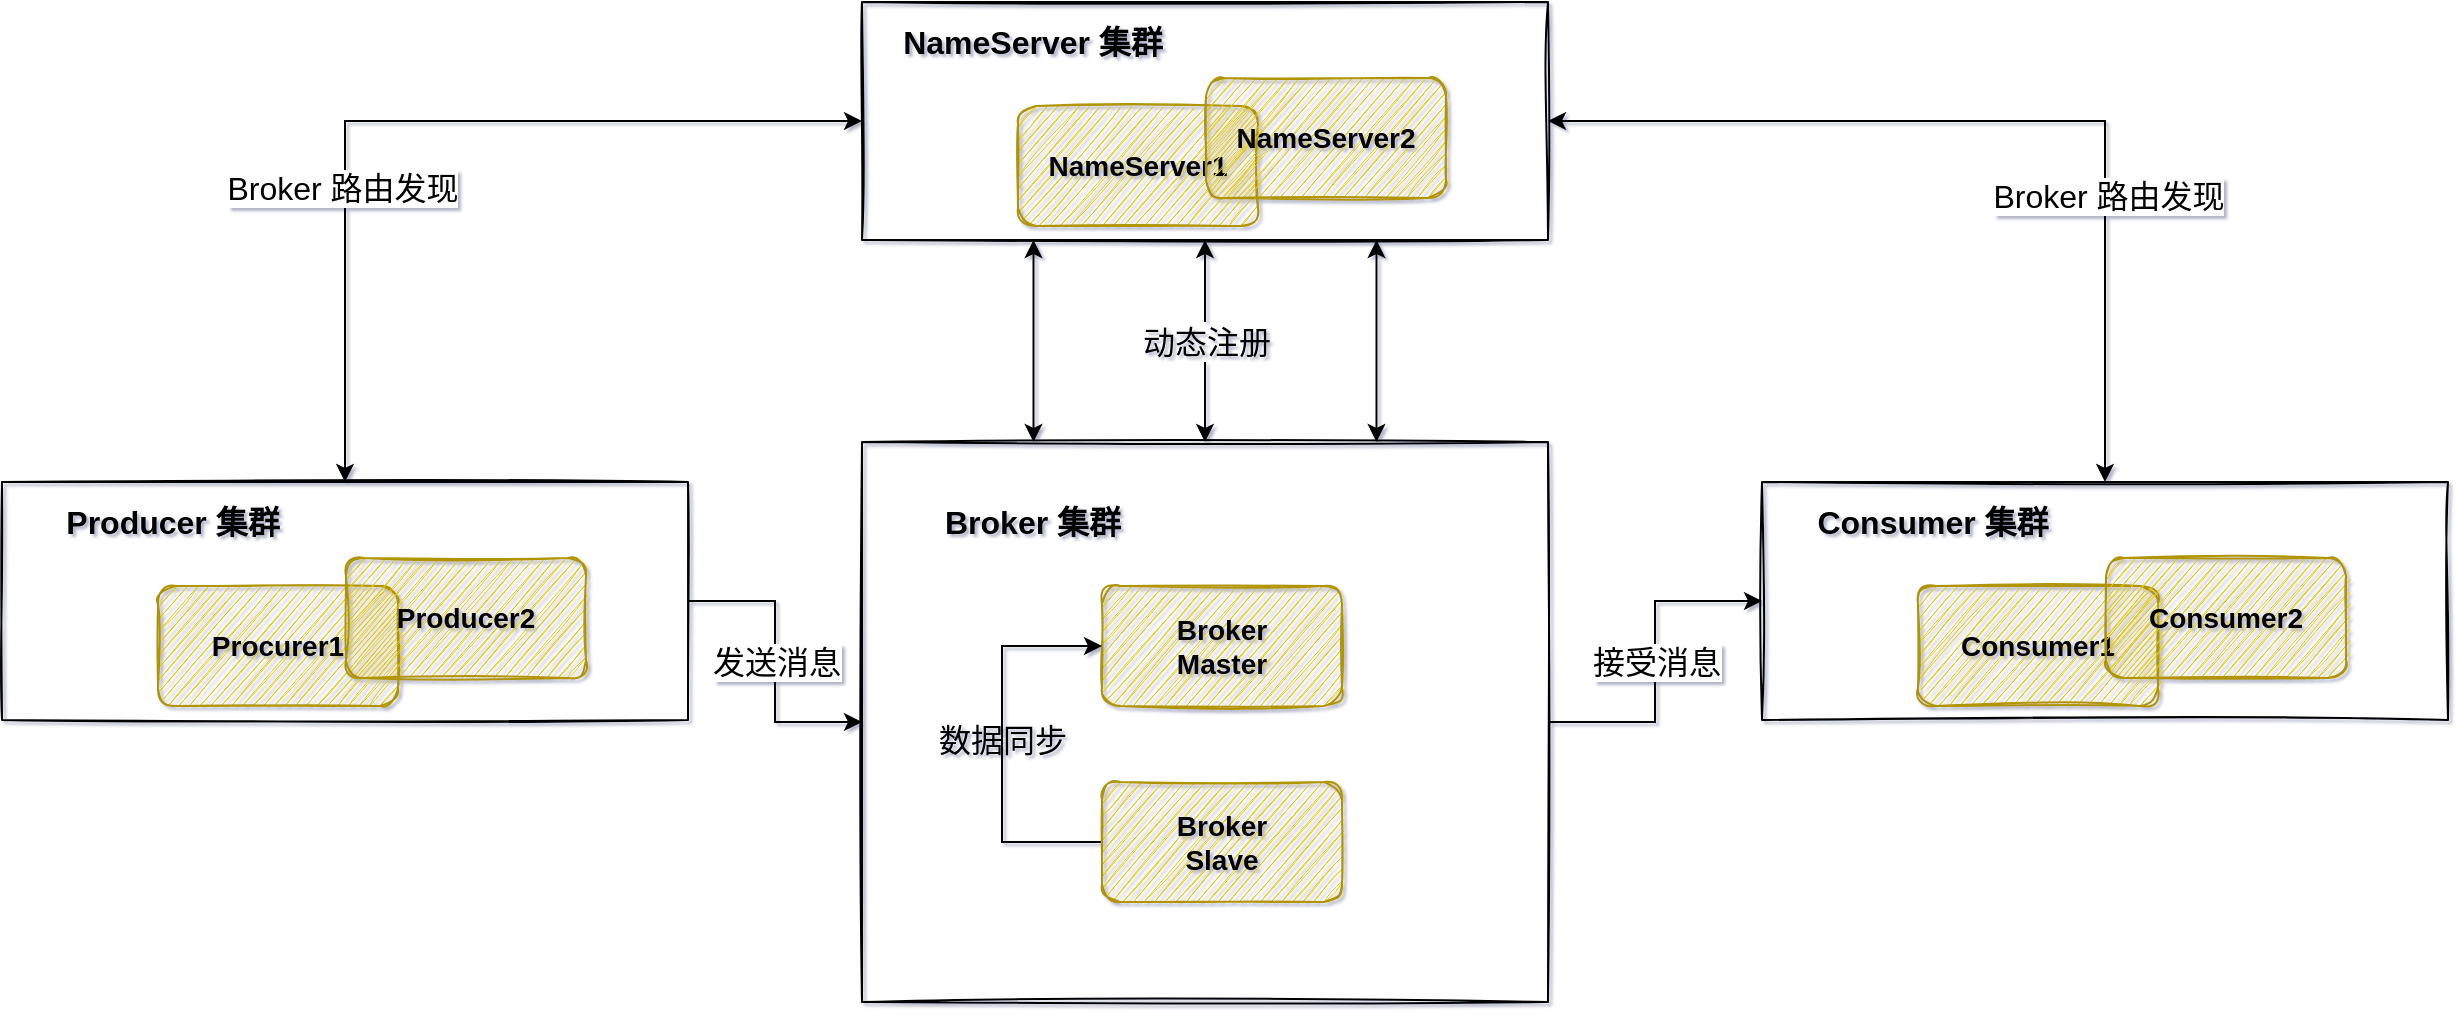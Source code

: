 <mxfile version="19.0.2" type="device"><diagram id="fCz6KgEIGMpsfZOyHxQ9" name="第 1 页"><mxGraphModel dx="1580" dy="1039" grid="0" gridSize="10" guides="1" tooltips="1" connect="1" arrows="1" fold="1" page="1" pageScale="1" pageWidth="827" pageHeight="1169" math="0" shadow="1"><root><mxCell id="0"/><mxCell id="1" parent="0"/><mxCell id="PP1jaBMWhBFdj7bIoLDT-40" value="" style="group" vertex="1" connectable="0" parent="1"><mxGeometry x="70" y="70" width="1223" height="500" as="geometry"/></mxCell><mxCell id="PP1jaBMWhBFdj7bIoLDT-23" value="" style="rounded=0;whiteSpace=wrap;html=1;sketch=1;fontSize=14;fillColor=none;" vertex="1" parent="PP1jaBMWhBFdj7bIoLDT-40"><mxGeometry x="430" y="220" width="343" height="280" as="geometry"/></mxCell><mxCell id="PP1jaBMWhBFdj7bIoLDT-7" value="" style="group" vertex="1" connectable="0" parent="PP1jaBMWhBFdj7bIoLDT-40"><mxGeometry x="430" width="343" height="119" as="geometry"/></mxCell><mxCell id="PP1jaBMWhBFdj7bIoLDT-2" value="&lt;b&gt;&lt;font style=&quot;font-size: 14px;&quot;&gt;NameServer1&lt;/font&gt;&lt;/b&gt;" style="rounded=1;whiteSpace=wrap;html=1;fillColor=#e3c800;strokeColor=#B09500;sketch=1;fontColor=#000000;" vertex="1" parent="PP1jaBMWhBFdj7bIoLDT-7"><mxGeometry x="78" y="52" width="120" height="60" as="geometry"/></mxCell><mxCell id="PP1jaBMWhBFdj7bIoLDT-3" value="&lt;b&gt;&lt;font style=&quot;font-size: 14px;&quot;&gt;NameServer2&lt;/font&gt;&lt;/b&gt;" style="rounded=1;whiteSpace=wrap;html=1;fillColor=#e3c800;strokeColor=#B09500;sketch=1;fontColor=#000000;" vertex="1" parent="PP1jaBMWhBFdj7bIoLDT-7"><mxGeometry x="172" y="38" width="120" height="60" as="geometry"/></mxCell><mxCell id="PP1jaBMWhBFdj7bIoLDT-4" value="" style="rounded=0;whiteSpace=wrap;html=1;sketch=1;fontSize=14;fillColor=none;" vertex="1" parent="PP1jaBMWhBFdj7bIoLDT-7"><mxGeometry width="343" height="119" as="geometry"/></mxCell><mxCell id="PP1jaBMWhBFdj7bIoLDT-5" value="&lt;b&gt;NameServer 集群&lt;/b&gt;" style="text;html=1;align=center;verticalAlign=middle;resizable=0;points=[];autosize=1;strokeColor=none;fillColor=none;fontSize=16;" vertex="1" parent="PP1jaBMWhBFdj7bIoLDT-7"><mxGeometry x="10" y="10" width="150" height="20" as="geometry"/></mxCell><mxCell id="PP1jaBMWhBFdj7bIoLDT-28" style="edgeStyle=orthogonalEdgeStyle;rounded=0;orthogonalLoop=1;jettySize=auto;html=1;exitX=0.25;exitY=0;exitDx=0;exitDy=0;entryX=0.25;entryY=1;entryDx=0;entryDy=0;fontSize=16;startArrow=classic;startFill=1;" edge="1" parent="PP1jaBMWhBFdj7bIoLDT-40" source="PP1jaBMWhBFdj7bIoLDT-23" target="PP1jaBMWhBFdj7bIoLDT-4"><mxGeometry relative="1" as="geometry"/></mxCell><mxCell id="PP1jaBMWhBFdj7bIoLDT-30" style="edgeStyle=orthogonalEdgeStyle;rounded=0;orthogonalLoop=1;jettySize=auto;html=1;exitX=0.75;exitY=0;exitDx=0;exitDy=0;entryX=0.75;entryY=1;entryDx=0;entryDy=0;fontSize=16;startArrow=classic;startFill=1;" edge="1" parent="PP1jaBMWhBFdj7bIoLDT-40" source="PP1jaBMWhBFdj7bIoLDT-23" target="PP1jaBMWhBFdj7bIoLDT-4"><mxGeometry relative="1" as="geometry"/></mxCell><mxCell id="PP1jaBMWhBFdj7bIoLDT-13" value="" style="group" vertex="1" connectable="0" parent="PP1jaBMWhBFdj7bIoLDT-40"><mxGeometry y="240" width="343" height="119" as="geometry"/></mxCell><mxCell id="PP1jaBMWhBFdj7bIoLDT-11" value="" style="rounded=0;whiteSpace=wrap;html=1;sketch=1;fontSize=14;fillColor=none;" vertex="1" parent="PP1jaBMWhBFdj7bIoLDT-13"><mxGeometry width="343" height="119" as="geometry"/></mxCell><mxCell id="PP1jaBMWhBFdj7bIoLDT-9" value="&lt;b&gt;&lt;font style=&quot;font-size: 14px;&quot;&gt;Procurer1&lt;/font&gt;&lt;/b&gt;" style="rounded=1;whiteSpace=wrap;html=1;fillColor=#e3c800;strokeColor=#B09500;sketch=1;fontColor=#000000;" vertex="1" parent="PP1jaBMWhBFdj7bIoLDT-13"><mxGeometry x="78" y="52" width="120" height="60" as="geometry"/></mxCell><mxCell id="PP1jaBMWhBFdj7bIoLDT-10" value="&lt;b&gt;&lt;font style=&quot;font-size: 14px;&quot;&gt;Producer2&lt;/font&gt;&lt;/b&gt;" style="rounded=1;whiteSpace=wrap;html=1;fillColor=#e3c800;strokeColor=#B09500;sketch=1;fontColor=#000000;" vertex="1" parent="PP1jaBMWhBFdj7bIoLDT-13"><mxGeometry x="172" y="38" width="120" height="60" as="geometry"/></mxCell><mxCell id="PP1jaBMWhBFdj7bIoLDT-12" value="&lt;b&gt;Producer 集群&lt;/b&gt;" style="text;html=1;align=center;verticalAlign=middle;resizable=0;points=[];autosize=1;strokeColor=none;fillColor=none;fontSize=16;" vertex="1" parent="PP1jaBMWhBFdj7bIoLDT-13"><mxGeometry x="25" y="10" width="120" height="20" as="geometry"/></mxCell><mxCell id="PP1jaBMWhBFdj7bIoLDT-19" value="" style="group" vertex="1" connectable="0" parent="PP1jaBMWhBFdj7bIoLDT-40"><mxGeometry x="880" y="240" width="343" height="119" as="geometry"/></mxCell><mxCell id="PP1jaBMWhBFdj7bIoLDT-15" value="" style="rounded=0;whiteSpace=wrap;html=1;sketch=1;fontSize=14;fillColor=none;" vertex="1" parent="PP1jaBMWhBFdj7bIoLDT-19"><mxGeometry width="343" height="119" as="geometry"/></mxCell><mxCell id="PP1jaBMWhBFdj7bIoLDT-16" value="&lt;b&gt;&lt;font style=&quot;font-size: 14px;&quot;&gt;Consumer1&lt;/font&gt;&lt;/b&gt;" style="rounded=1;whiteSpace=wrap;html=1;fillColor=#e3c800;strokeColor=#B09500;sketch=1;fontColor=#000000;" vertex="1" parent="PP1jaBMWhBFdj7bIoLDT-19"><mxGeometry x="78" y="52" width="120" height="60" as="geometry"/></mxCell><mxCell id="PP1jaBMWhBFdj7bIoLDT-17" value="&lt;b&gt;&lt;font style=&quot;font-size: 14px;&quot;&gt;Consumer2&lt;/font&gt;&lt;/b&gt;" style="rounded=1;whiteSpace=wrap;html=1;fillColor=#e3c800;strokeColor=#B09500;sketch=1;fontColor=#000000;" vertex="1" parent="PP1jaBMWhBFdj7bIoLDT-19"><mxGeometry x="172" y="38" width="120" height="60" as="geometry"/></mxCell><mxCell id="PP1jaBMWhBFdj7bIoLDT-18" value="&lt;b&gt;Consumer 集群&lt;/b&gt;" style="text;html=1;align=center;verticalAlign=middle;resizable=0;points=[];autosize=1;strokeColor=none;fillColor=none;fontSize=16;" vertex="1" parent="PP1jaBMWhBFdj7bIoLDT-19"><mxGeometry x="20" y="10" width="130" height="20" as="geometry"/></mxCell><mxCell id="PP1jaBMWhBFdj7bIoLDT-21" value="&lt;b&gt;&lt;font style=&quot;font-size: 14px;&quot;&gt;Broker&lt;br&gt;Master&lt;br&gt;&lt;/font&gt;&lt;/b&gt;" style="rounded=1;whiteSpace=wrap;html=1;fillColor=#e3c800;strokeColor=#B09500;sketch=1;fontColor=#000000;" vertex="1" parent="PP1jaBMWhBFdj7bIoLDT-40"><mxGeometry x="550" y="292" width="120" height="60" as="geometry"/></mxCell><mxCell id="PP1jaBMWhBFdj7bIoLDT-25" style="edgeStyle=orthogonalEdgeStyle;rounded=0;orthogonalLoop=1;jettySize=auto;html=1;exitX=0;exitY=0.5;exitDx=0;exitDy=0;entryX=0;entryY=0.5;entryDx=0;entryDy=0;fontSize=16;" edge="1" parent="PP1jaBMWhBFdj7bIoLDT-40" source="PP1jaBMWhBFdj7bIoLDT-22" target="PP1jaBMWhBFdj7bIoLDT-21"><mxGeometry relative="1" as="geometry"><Array as="points"><mxPoint x="500" y="420"/><mxPoint x="500" y="322"/></Array></mxGeometry></mxCell><mxCell id="PP1jaBMWhBFdj7bIoLDT-22" value="&lt;b&gt;&lt;font style=&quot;font-size: 14px;&quot;&gt;Broker&lt;br&gt;Slave&lt;br&gt;&lt;/font&gt;&lt;/b&gt;" style="rounded=1;whiteSpace=wrap;html=1;fillColor=#e3c800;strokeColor=#B09500;sketch=1;fontColor=#000000;" vertex="1" parent="PP1jaBMWhBFdj7bIoLDT-40"><mxGeometry x="550" y="390" width="120" height="60" as="geometry"/></mxCell><mxCell id="PP1jaBMWhBFdj7bIoLDT-24" value="&lt;b&gt;Broker 集群&lt;/b&gt;" style="text;html=1;align=center;verticalAlign=middle;resizable=0;points=[];autosize=1;strokeColor=none;fillColor=none;fontSize=16;" vertex="1" parent="PP1jaBMWhBFdj7bIoLDT-40"><mxGeometry x="465" y="250" width="100" height="20" as="geometry"/></mxCell><mxCell id="PP1jaBMWhBFdj7bIoLDT-27" value="数据同步" style="text;html=1;align=center;verticalAlign=middle;resizable=0;points=[];autosize=1;strokeColor=none;fillColor=none;fontSize=16;" vertex="1" parent="PP1jaBMWhBFdj7bIoLDT-40"><mxGeometry x="460" y="359" width="80" height="20" as="geometry"/></mxCell><mxCell id="PP1jaBMWhBFdj7bIoLDT-31" value="动态注册" style="text;html=1;align=center;verticalAlign=middle;resizable=0;points=[];autosize=1;strokeColor=none;fillColor=none;fontSize=16;" vertex="1" parent="PP1jaBMWhBFdj7bIoLDT-40"><mxGeometry x="561.5" y="160" width="80" height="20" as="geometry"/></mxCell><mxCell id="PP1jaBMWhBFdj7bIoLDT-33" value="" style="edgeStyle=orthogonalEdgeStyle;rounded=0;orthogonalLoop=1;jettySize=auto;html=1;exitX=0.5;exitY=0;exitDx=0;exitDy=0;entryX=0.5;entryY=1;entryDx=0;entryDy=0;fontSize=16;startArrow=classic;startFill=1;endArrow=none;" edge="1" parent="PP1jaBMWhBFdj7bIoLDT-40" source="PP1jaBMWhBFdj7bIoLDT-23" target="PP1jaBMWhBFdj7bIoLDT-31"><mxGeometry relative="1" as="geometry"><mxPoint x="601.5" y="220" as="sourcePoint"/><mxPoint x="601.5" y="119" as="targetPoint"/></mxGeometry></mxCell><mxCell id="PP1jaBMWhBFdj7bIoLDT-34" style="edgeStyle=orthogonalEdgeStyle;rounded=0;orthogonalLoop=1;jettySize=auto;html=1;exitX=0;exitY=0.5;exitDx=0;exitDy=0;entryX=0.5;entryY=0;entryDx=0;entryDy=0;fontSize=16;startArrow=classic;startFill=1;" edge="1" parent="PP1jaBMWhBFdj7bIoLDT-40" source="PP1jaBMWhBFdj7bIoLDT-4" target="PP1jaBMWhBFdj7bIoLDT-11"><mxGeometry relative="1" as="geometry"/></mxCell><mxCell id="PP1jaBMWhBFdj7bIoLDT-35" value="Broker 路由发现" style="edgeLabel;html=1;align=center;verticalAlign=middle;resizable=0;points=[];fontSize=16;" vertex="1" connectable="0" parent="PP1jaBMWhBFdj7bIoLDT-34"><mxGeometry x="0.324" y="-2" relative="1" as="geometry"><mxPoint y="1" as="offset"/></mxGeometry></mxCell><mxCell id="PP1jaBMWhBFdj7bIoLDT-39" value="接受消息" style="edgeStyle=orthogonalEdgeStyle;rounded=0;orthogonalLoop=1;jettySize=auto;html=1;exitX=1;exitY=0.5;exitDx=0;exitDy=0;entryX=0;entryY=0.5;entryDx=0;entryDy=0;fontSize=16;startArrow=none;startFill=0;" edge="1" parent="PP1jaBMWhBFdj7bIoLDT-40" source="PP1jaBMWhBFdj7bIoLDT-23" target="PP1jaBMWhBFdj7bIoLDT-15"><mxGeometry relative="1" as="geometry"/></mxCell><mxCell id="PP1jaBMWhBFdj7bIoLDT-36" style="edgeStyle=orthogonalEdgeStyle;rounded=0;orthogonalLoop=1;jettySize=auto;html=1;exitX=1;exitY=0.5;exitDx=0;exitDy=0;fontSize=16;startArrow=classic;startFill=1;" edge="1" parent="PP1jaBMWhBFdj7bIoLDT-40" source="PP1jaBMWhBFdj7bIoLDT-4" target="PP1jaBMWhBFdj7bIoLDT-15"><mxGeometry relative="1" as="geometry"/></mxCell><mxCell id="PP1jaBMWhBFdj7bIoLDT-37" value="Broker 路由发现" style="edgeLabel;html=1;align=center;verticalAlign=middle;resizable=0;points=[];fontSize=16;" vertex="1" connectable="0" parent="PP1jaBMWhBFdj7bIoLDT-36"><mxGeometry x="0.379" y="1" relative="1" as="geometry"><mxPoint y="-1" as="offset"/></mxGeometry></mxCell><mxCell id="PP1jaBMWhBFdj7bIoLDT-29" style="edgeStyle=orthogonalEdgeStyle;rounded=0;orthogonalLoop=1;jettySize=auto;html=1;exitX=0.5;exitY=0;exitDx=0;exitDy=0;entryX=0.5;entryY=1;entryDx=0;entryDy=0;fontSize=16;startArrow=none;startFill=1;" edge="1" parent="PP1jaBMWhBFdj7bIoLDT-40" source="PP1jaBMWhBFdj7bIoLDT-31" target="PP1jaBMWhBFdj7bIoLDT-4"><mxGeometry relative="1" as="geometry"/></mxCell><mxCell id="PP1jaBMWhBFdj7bIoLDT-38" value="发送消息" style="edgeStyle=orthogonalEdgeStyle;rounded=0;orthogonalLoop=1;jettySize=auto;html=1;exitX=1;exitY=0.5;exitDx=0;exitDy=0;fontSize=16;startArrow=none;startFill=0;" edge="1" parent="PP1jaBMWhBFdj7bIoLDT-40" source="PP1jaBMWhBFdj7bIoLDT-11" target="PP1jaBMWhBFdj7bIoLDT-23"><mxGeometry relative="1" as="geometry"/></mxCell></root></mxGraphModel></diagram></mxfile>